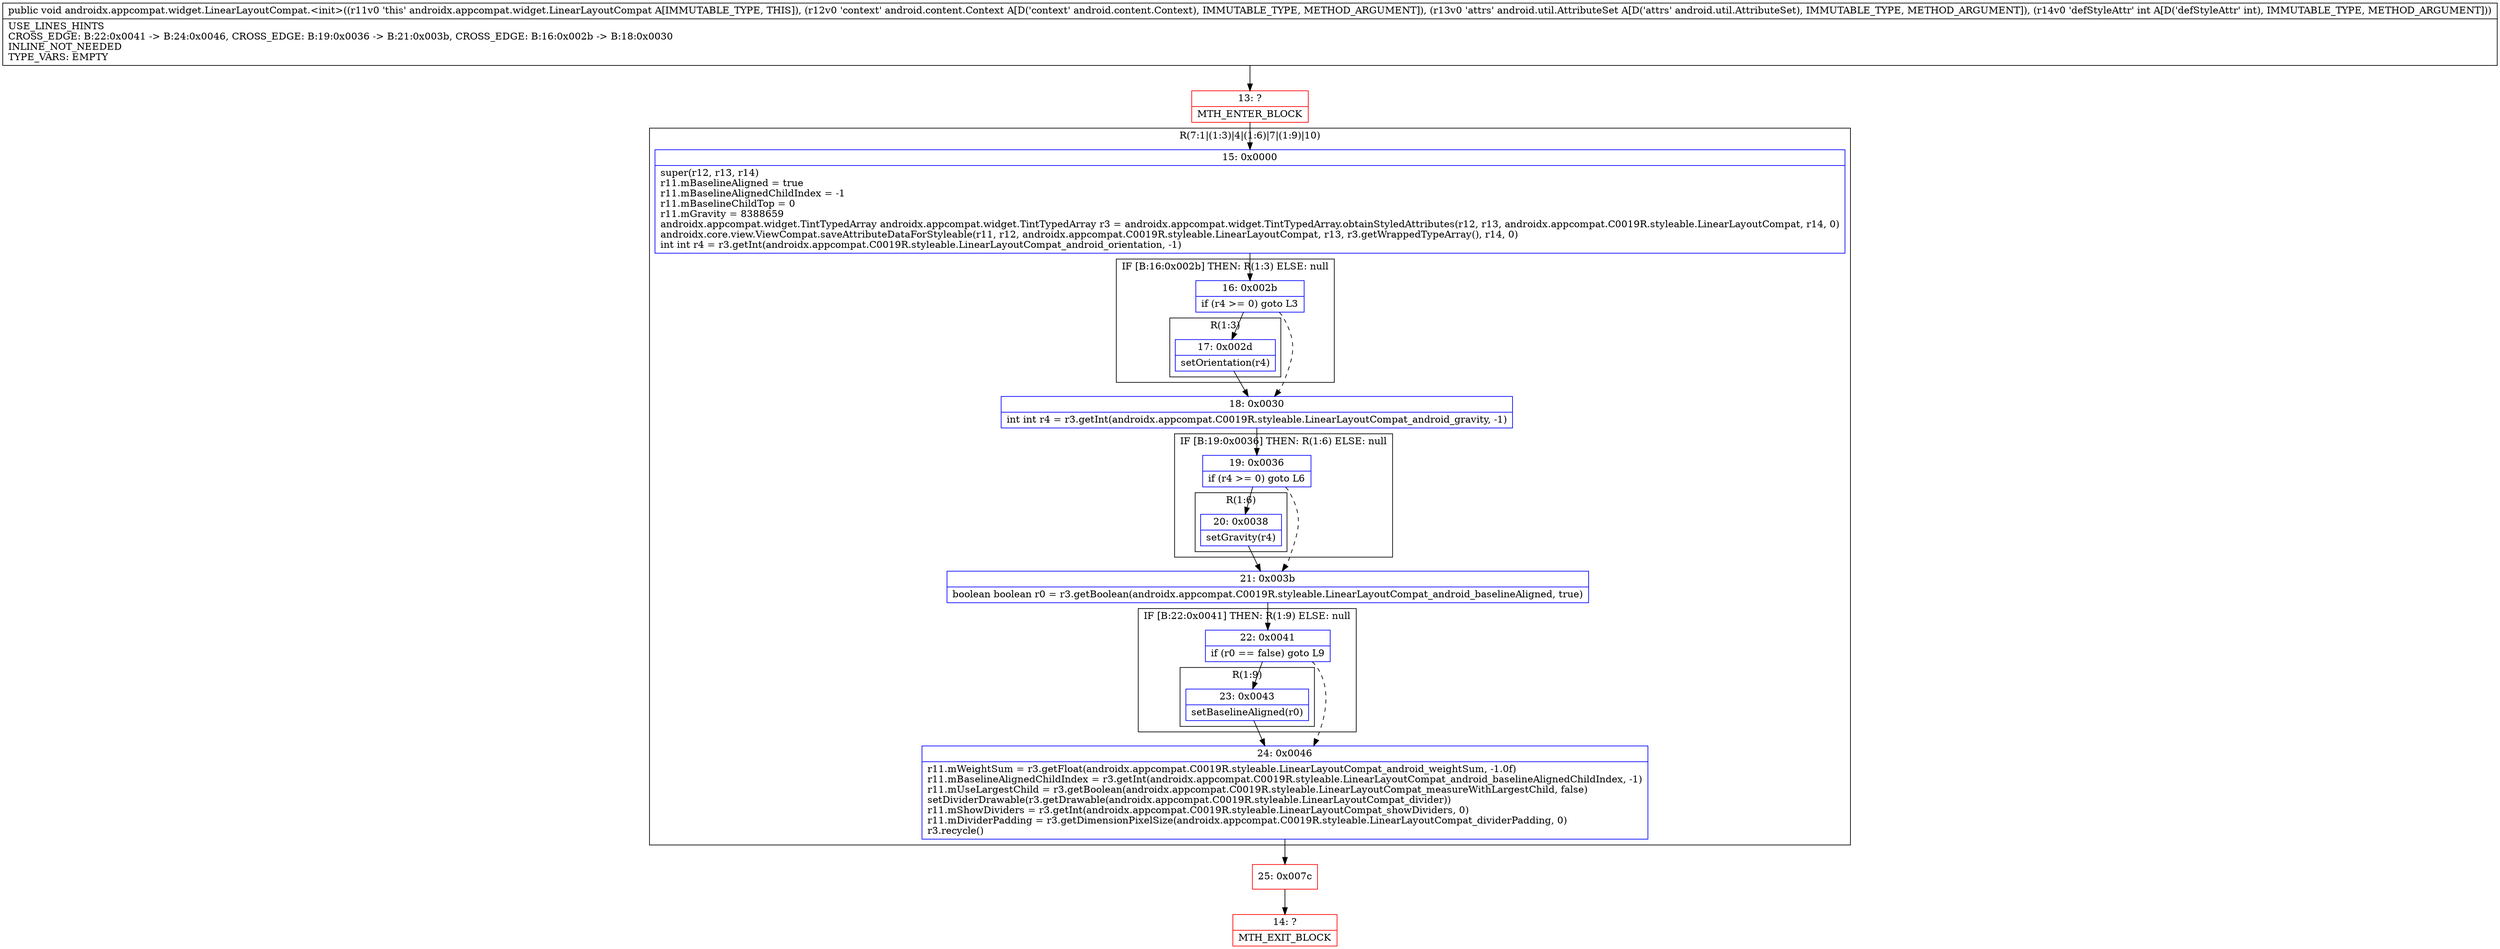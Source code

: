 digraph "CFG forandroidx.appcompat.widget.LinearLayoutCompat.\<init\>(Landroid\/content\/Context;Landroid\/util\/AttributeSet;I)V" {
subgraph cluster_Region_844593408 {
label = "R(7:1|(1:3)|4|(1:6)|7|(1:9)|10)";
node [shape=record,color=blue];
Node_15 [shape=record,label="{15\:\ 0x0000|super(r12, r13, r14)\lr11.mBaselineAligned = true\lr11.mBaselineAlignedChildIndex = \-1\lr11.mBaselineChildTop = 0\lr11.mGravity = 8388659\landroidx.appcompat.widget.TintTypedArray androidx.appcompat.widget.TintTypedArray r3 = androidx.appcompat.widget.TintTypedArray.obtainStyledAttributes(r12, r13, androidx.appcompat.C0019R.styleable.LinearLayoutCompat, r14, 0)\landroidx.core.view.ViewCompat.saveAttributeDataForStyleable(r11, r12, androidx.appcompat.C0019R.styleable.LinearLayoutCompat, r13, r3.getWrappedTypeArray(), r14, 0)\lint int r4 = r3.getInt(androidx.appcompat.C0019R.styleable.LinearLayoutCompat_android_orientation, \-1)\l}"];
subgraph cluster_IfRegion_1714110512 {
label = "IF [B:16:0x002b] THEN: R(1:3) ELSE: null";
node [shape=record,color=blue];
Node_16 [shape=record,label="{16\:\ 0x002b|if (r4 \>= 0) goto L3\l}"];
subgraph cluster_Region_836766794 {
label = "R(1:3)";
node [shape=record,color=blue];
Node_17 [shape=record,label="{17\:\ 0x002d|setOrientation(r4)\l}"];
}
}
Node_18 [shape=record,label="{18\:\ 0x0030|int int r4 = r3.getInt(androidx.appcompat.C0019R.styleable.LinearLayoutCompat_android_gravity, \-1)\l}"];
subgraph cluster_IfRegion_2080094437 {
label = "IF [B:19:0x0036] THEN: R(1:6) ELSE: null";
node [shape=record,color=blue];
Node_19 [shape=record,label="{19\:\ 0x0036|if (r4 \>= 0) goto L6\l}"];
subgraph cluster_Region_1928155619 {
label = "R(1:6)";
node [shape=record,color=blue];
Node_20 [shape=record,label="{20\:\ 0x0038|setGravity(r4)\l}"];
}
}
Node_21 [shape=record,label="{21\:\ 0x003b|boolean boolean r0 = r3.getBoolean(androidx.appcompat.C0019R.styleable.LinearLayoutCompat_android_baselineAligned, true)\l}"];
subgraph cluster_IfRegion_1325114702 {
label = "IF [B:22:0x0041] THEN: R(1:9) ELSE: null";
node [shape=record,color=blue];
Node_22 [shape=record,label="{22\:\ 0x0041|if (r0 == false) goto L9\l}"];
subgraph cluster_Region_2135450247 {
label = "R(1:9)";
node [shape=record,color=blue];
Node_23 [shape=record,label="{23\:\ 0x0043|setBaselineAligned(r0)\l}"];
}
}
Node_24 [shape=record,label="{24\:\ 0x0046|r11.mWeightSum = r3.getFloat(androidx.appcompat.C0019R.styleable.LinearLayoutCompat_android_weightSum, \-1.0f)\lr11.mBaselineAlignedChildIndex = r3.getInt(androidx.appcompat.C0019R.styleable.LinearLayoutCompat_android_baselineAlignedChildIndex, \-1)\lr11.mUseLargestChild = r3.getBoolean(androidx.appcompat.C0019R.styleable.LinearLayoutCompat_measureWithLargestChild, false)\lsetDividerDrawable(r3.getDrawable(androidx.appcompat.C0019R.styleable.LinearLayoutCompat_divider))\lr11.mShowDividers = r3.getInt(androidx.appcompat.C0019R.styleable.LinearLayoutCompat_showDividers, 0)\lr11.mDividerPadding = r3.getDimensionPixelSize(androidx.appcompat.C0019R.styleable.LinearLayoutCompat_dividerPadding, 0)\lr3.recycle()\l}"];
}
Node_13 [shape=record,color=red,label="{13\:\ ?|MTH_ENTER_BLOCK\l}"];
Node_25 [shape=record,color=red,label="{25\:\ 0x007c}"];
Node_14 [shape=record,color=red,label="{14\:\ ?|MTH_EXIT_BLOCK\l}"];
MethodNode[shape=record,label="{public void androidx.appcompat.widget.LinearLayoutCompat.\<init\>((r11v0 'this' androidx.appcompat.widget.LinearLayoutCompat A[IMMUTABLE_TYPE, THIS]), (r12v0 'context' android.content.Context A[D('context' android.content.Context), IMMUTABLE_TYPE, METHOD_ARGUMENT]), (r13v0 'attrs' android.util.AttributeSet A[D('attrs' android.util.AttributeSet), IMMUTABLE_TYPE, METHOD_ARGUMENT]), (r14v0 'defStyleAttr' int A[D('defStyleAttr' int), IMMUTABLE_TYPE, METHOD_ARGUMENT]))  | USE_LINES_HINTS\lCROSS_EDGE: B:22:0x0041 \-\> B:24:0x0046, CROSS_EDGE: B:19:0x0036 \-\> B:21:0x003b, CROSS_EDGE: B:16:0x002b \-\> B:18:0x0030\lINLINE_NOT_NEEDED\lTYPE_VARS: EMPTY\l}"];
MethodNode -> Node_13;Node_15 -> Node_16;
Node_16 -> Node_17;
Node_16 -> Node_18[style=dashed];
Node_17 -> Node_18;
Node_18 -> Node_19;
Node_19 -> Node_20;
Node_19 -> Node_21[style=dashed];
Node_20 -> Node_21;
Node_21 -> Node_22;
Node_22 -> Node_23;
Node_22 -> Node_24[style=dashed];
Node_23 -> Node_24;
Node_24 -> Node_25;
Node_13 -> Node_15;
Node_25 -> Node_14;
}

